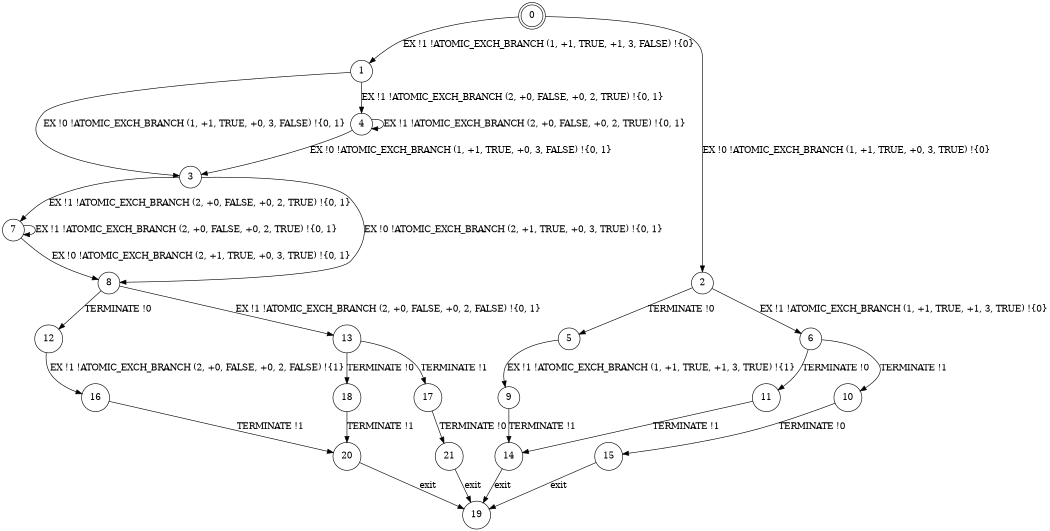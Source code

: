 digraph BCG {
size = "7, 10.5";
center = TRUE;
node [shape = circle];
0 [peripheries = 2];
0 -> 1 [label = "EX !1 !ATOMIC_EXCH_BRANCH (1, +1, TRUE, +1, 3, FALSE) !{0}"];
0 -> 2 [label = "EX !0 !ATOMIC_EXCH_BRANCH (1, +1, TRUE, +0, 3, TRUE) !{0}"];
1 -> 3 [label = "EX !0 !ATOMIC_EXCH_BRANCH (1, +1, TRUE, +0, 3, FALSE) !{0, 1}"];
1 -> 4 [label = "EX !1 !ATOMIC_EXCH_BRANCH (2, +0, FALSE, +0, 2, TRUE) !{0, 1}"];
2 -> 5 [label = "TERMINATE !0"];
2 -> 6 [label = "EX !1 !ATOMIC_EXCH_BRANCH (1, +1, TRUE, +1, 3, TRUE) !{0}"];
3 -> 7 [label = "EX !1 !ATOMIC_EXCH_BRANCH (2, +0, FALSE, +0, 2, TRUE) !{0, 1}"];
3 -> 8 [label = "EX !0 !ATOMIC_EXCH_BRANCH (2, +1, TRUE, +0, 3, TRUE) !{0, 1}"];
4 -> 3 [label = "EX !0 !ATOMIC_EXCH_BRANCH (1, +1, TRUE, +0, 3, FALSE) !{0, 1}"];
4 -> 4 [label = "EX !1 !ATOMIC_EXCH_BRANCH (2, +0, FALSE, +0, 2, TRUE) !{0, 1}"];
5 -> 9 [label = "EX !1 !ATOMIC_EXCH_BRANCH (1, +1, TRUE, +1, 3, TRUE) !{1}"];
6 -> 10 [label = "TERMINATE !1"];
6 -> 11 [label = "TERMINATE !0"];
7 -> 7 [label = "EX !1 !ATOMIC_EXCH_BRANCH (2, +0, FALSE, +0, 2, TRUE) !{0, 1}"];
7 -> 8 [label = "EX !0 !ATOMIC_EXCH_BRANCH (2, +1, TRUE, +0, 3, TRUE) !{0, 1}"];
8 -> 12 [label = "TERMINATE !0"];
8 -> 13 [label = "EX !1 !ATOMIC_EXCH_BRANCH (2, +0, FALSE, +0, 2, FALSE) !{0, 1}"];
9 -> 14 [label = "TERMINATE !1"];
10 -> 15 [label = "TERMINATE !0"];
11 -> 14 [label = "TERMINATE !1"];
12 -> 16 [label = "EX !1 !ATOMIC_EXCH_BRANCH (2, +0, FALSE, +0, 2, FALSE) !{1}"];
13 -> 17 [label = "TERMINATE !1"];
13 -> 18 [label = "TERMINATE !0"];
14 -> 19 [label = "exit"];
15 -> 19 [label = "exit"];
16 -> 20 [label = "TERMINATE !1"];
17 -> 21 [label = "TERMINATE !0"];
18 -> 20 [label = "TERMINATE !1"];
20 -> 19 [label = "exit"];
21 -> 19 [label = "exit"];
}
